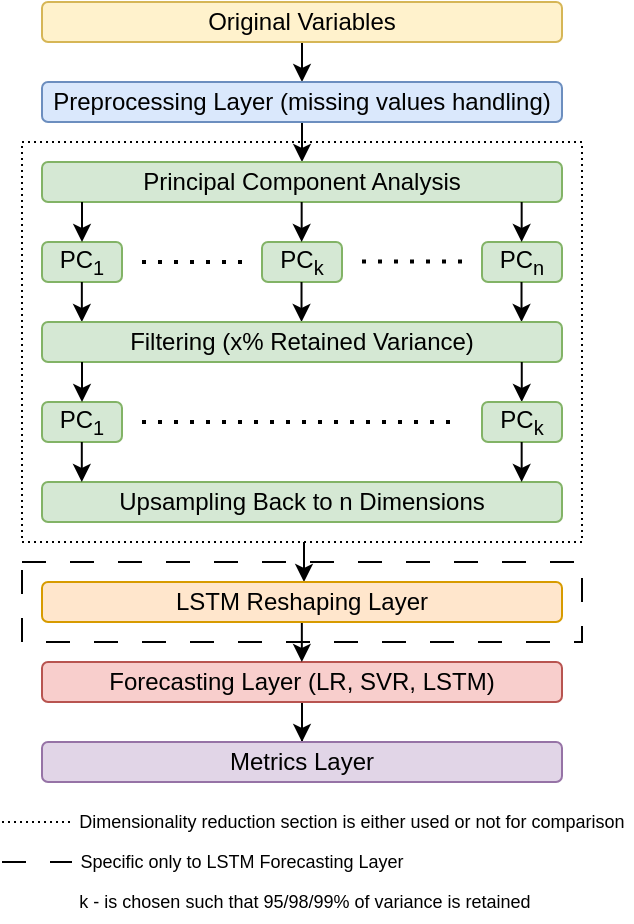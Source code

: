 <mxfile version="26.0.16">
  <diagram name="Page-1" id="6omzIt5ZalCPaTLZVX9T">
    <mxGraphModel dx="160" dy="86" grid="1" gridSize="10" guides="1" tooltips="1" connect="1" arrows="1" fold="1" page="1" pageScale="1" pageWidth="827" pageHeight="1169" math="0" shadow="0">
      <root>
        <mxCell id="0" />
        <mxCell id="1" parent="0" />
        <mxCell id="FAsdpCJdep6tZkefujxq-3" style="edgeStyle=orthogonalEdgeStyle;rounded=0;orthogonalLoop=1;jettySize=auto;html=1;exitX=0.5;exitY=1;exitDx=0;exitDy=0;entryX=0.5;entryY=0;entryDx=0;entryDy=0;" parent="1" source="FAsdpCJdep6tZkefujxq-1" target="FAsdpCJdep6tZkefujxq-2" edge="1">
          <mxGeometry relative="1" as="geometry" />
        </mxCell>
        <mxCell id="FAsdpCJdep6tZkefujxq-1" value="Original Variables" style="rounded=1;whiteSpace=wrap;html=1;fillColor=#fff2cc;strokeColor=#d6b656;" parent="1" vertex="1">
          <mxGeometry x="240" y="80" width="260" height="20" as="geometry" />
        </mxCell>
        <mxCell id="FAsdpCJdep6tZkefujxq-8" style="edgeStyle=orthogonalEdgeStyle;rounded=0;orthogonalLoop=1;jettySize=auto;html=1;exitX=0.5;exitY=1;exitDx=0;exitDy=0;entryX=0.5;entryY=0;entryDx=0;entryDy=0;" parent="1" source="FAsdpCJdep6tZkefujxq-2" target="FAsdpCJdep6tZkefujxq-6" edge="1">
          <mxGeometry relative="1" as="geometry" />
        </mxCell>
        <mxCell id="FAsdpCJdep6tZkefujxq-2" value="Preprocessing Layer (missing values handling)" style="rounded=1;whiteSpace=wrap;html=1;fillColor=#dae8fc;strokeColor=#6c8ebf;" parent="1" vertex="1">
          <mxGeometry x="240" y="120" width="260" height="20" as="geometry" />
        </mxCell>
        <mxCell id="FAsdpCJdep6tZkefujxq-6" value="Principal Component Analysis" style="rounded=1;whiteSpace=wrap;html=1;fillColor=#d5e8d4;strokeColor=#82b366;" parent="1" vertex="1">
          <mxGeometry x="240" y="160" width="260" height="20" as="geometry" />
        </mxCell>
        <mxCell id="FAsdpCJdep6tZkefujxq-9" value="&lt;p class=&quot;MsoNormal&quot;&gt;PC&lt;sub&gt;1&lt;/sub&gt;&lt;/p&gt;" style="rounded=1;whiteSpace=wrap;html=1;fillColor=#d5e8d4;strokeColor=#82b366;" parent="1" vertex="1">
          <mxGeometry x="240" y="200" width="40" height="20" as="geometry" />
        </mxCell>
        <mxCell id="FAsdpCJdep6tZkefujxq-13" value="&lt;p class=&quot;MsoNormal&quot;&gt;PC&lt;sub&gt;n&lt;/sub&gt;&lt;/p&gt;" style="rounded=1;whiteSpace=wrap;html=1;fillColor=#d5e8d4;strokeColor=#82b366;" parent="1" vertex="1">
          <mxGeometry x="460" y="200" width="40" height="20" as="geometry" />
        </mxCell>
        <mxCell id="FAsdpCJdep6tZkefujxq-16" value="&lt;p class=&quot;MsoNormal&quot;&gt;PC&lt;sub&gt;k&lt;/sub&gt;&lt;/p&gt;" style="rounded=1;whiteSpace=wrap;html=1;fillColor=#d5e8d4;strokeColor=#82b366;" parent="1" vertex="1">
          <mxGeometry x="350" y="200" width="40" height="20" as="geometry" />
        </mxCell>
        <mxCell id="FAsdpCJdep6tZkefujxq-17" value="" style="endArrow=none;dashed=1;html=1;dashPattern=1 3;strokeWidth=2;rounded=0;" parent="1" edge="1">
          <mxGeometry width="50" height="50" relative="1" as="geometry">
            <mxPoint x="290" y="210" as="sourcePoint" />
            <mxPoint x="340" y="210" as="targetPoint" />
          </mxGeometry>
        </mxCell>
        <mxCell id="FAsdpCJdep6tZkefujxq-18" value="" style="endArrow=none;dashed=1;html=1;dashPattern=1 3;strokeWidth=2;rounded=0;" parent="1" edge="1">
          <mxGeometry width="50" height="50" relative="1" as="geometry">
            <mxPoint x="400" y="209.76" as="sourcePoint" />
            <mxPoint x="450" y="209.76" as="targetPoint" />
          </mxGeometry>
        </mxCell>
        <mxCell id="FAsdpCJdep6tZkefujxq-46" style="edgeStyle=orthogonalEdgeStyle;rounded=0;orthogonalLoop=1;jettySize=auto;html=1;" parent="1" edge="1">
          <mxGeometry relative="1" as="geometry">
            <mxPoint x="371" y="350" as="sourcePoint" />
            <mxPoint x="371" y="370" as="targetPoint" />
          </mxGeometry>
        </mxCell>
        <mxCell id="FAsdpCJdep6tZkefujxq-20" value="" style="rounded=0;whiteSpace=wrap;html=1;fillColor=none;dashed=1;dashPattern=1 2;" parent="1" vertex="1">
          <mxGeometry x="230" y="150" width="280" height="200" as="geometry" />
        </mxCell>
        <mxCell id="FAsdpCJdep6tZkefujxq-23" value="" style="endArrow=classic;html=1;rounded=0;entryX=0.5;entryY=0;entryDx=0;entryDy=0;" parent="1" target="FAsdpCJdep6tZkefujxq-9" edge="1">
          <mxGeometry width="50" height="50" relative="1" as="geometry">
            <mxPoint x="260" y="180" as="sourcePoint" />
            <mxPoint x="370" y="170" as="targetPoint" />
          </mxGeometry>
        </mxCell>
        <mxCell id="FAsdpCJdep6tZkefujxq-24" value="" style="endArrow=classic;html=1;rounded=0;entryX=0.5;entryY=0;entryDx=0;entryDy=0;" parent="1" edge="1">
          <mxGeometry width="50" height="50" relative="1" as="geometry">
            <mxPoint x="369.83" y="180" as="sourcePoint" />
            <mxPoint x="369.83" y="200" as="targetPoint" />
          </mxGeometry>
        </mxCell>
        <mxCell id="FAsdpCJdep6tZkefujxq-25" value="" style="endArrow=classic;html=1;rounded=0;entryX=0.5;entryY=0;entryDx=0;entryDy=0;" parent="1" edge="1">
          <mxGeometry width="50" height="50" relative="1" as="geometry">
            <mxPoint x="479.83" y="180" as="sourcePoint" />
            <mxPoint x="479.83" y="200" as="targetPoint" />
          </mxGeometry>
        </mxCell>
        <mxCell id="FAsdpCJdep6tZkefujxq-31" value="" style="endArrow=classic;html=1;rounded=0;entryX=0.5;entryY=0;entryDx=0;entryDy=0;" parent="1" edge="1">
          <mxGeometry width="50" height="50" relative="1" as="geometry">
            <mxPoint x="259.92" y="220" as="sourcePoint" />
            <mxPoint x="259.92" y="240" as="targetPoint" />
          </mxGeometry>
        </mxCell>
        <mxCell id="FAsdpCJdep6tZkefujxq-32" value="" style="endArrow=classic;html=1;rounded=0;entryX=0.5;entryY=0;entryDx=0;entryDy=0;" parent="1" edge="1">
          <mxGeometry width="50" height="50" relative="1" as="geometry">
            <mxPoint x="369.76" y="220" as="sourcePoint" />
            <mxPoint x="369.76" y="240" as="targetPoint" />
          </mxGeometry>
        </mxCell>
        <mxCell id="FAsdpCJdep6tZkefujxq-33" value="" style="endArrow=classic;html=1;rounded=0;entryX=0.5;entryY=0;entryDx=0;entryDy=0;" parent="1" edge="1">
          <mxGeometry width="50" height="50" relative="1" as="geometry">
            <mxPoint x="479.76" y="220" as="sourcePoint" />
            <mxPoint x="479.76" y="240" as="targetPoint" />
          </mxGeometry>
        </mxCell>
        <mxCell id="FAsdpCJdep6tZkefujxq-35" value="Filtering (x% Retained Variance)" style="rounded=1;whiteSpace=wrap;html=1;fillColor=#d5e8d4;strokeColor=#82b366;" parent="1" vertex="1">
          <mxGeometry x="240" y="240" width="260" height="20" as="geometry" />
        </mxCell>
        <mxCell id="FAsdpCJdep6tZkefujxq-36" value="" style="endArrow=classic;html=1;rounded=0;entryX=0.5;entryY=0;entryDx=0;entryDy=0;" parent="1" edge="1">
          <mxGeometry width="50" height="50" relative="1" as="geometry">
            <mxPoint x="479.88" y="260" as="sourcePoint" />
            <mxPoint x="479.88" y="280" as="targetPoint" />
          </mxGeometry>
        </mxCell>
        <mxCell id="FAsdpCJdep6tZkefujxq-37" value="&lt;p class=&quot;MsoNormal&quot;&gt;PC&lt;sub&gt;k&lt;/sub&gt;&lt;/p&gt;" style="rounded=1;whiteSpace=wrap;html=1;fillColor=#d5e8d4;strokeColor=#82b366;" parent="1" vertex="1">
          <mxGeometry x="460" y="280" width="40" height="20" as="geometry" />
        </mxCell>
        <mxCell id="FAsdpCJdep6tZkefujxq-38" value="" style="endArrow=none;dashed=1;html=1;dashPattern=1 3;strokeWidth=2;rounded=0;" parent="1" edge="1">
          <mxGeometry width="50" height="50" relative="1" as="geometry">
            <mxPoint x="290" y="290" as="sourcePoint" />
            <mxPoint x="450" y="290" as="targetPoint" />
          </mxGeometry>
        </mxCell>
        <mxCell id="FAsdpCJdep6tZkefujxq-39" value="&lt;p class=&quot;MsoNormal&quot;&gt;PC&lt;sub&gt;1&lt;/sub&gt;&lt;/p&gt;" style="rounded=1;whiteSpace=wrap;html=1;fillColor=#d5e8d4;strokeColor=#82b366;" parent="1" vertex="1">
          <mxGeometry x="240" y="280" width="40" height="20" as="geometry" />
        </mxCell>
        <mxCell id="FAsdpCJdep6tZkefujxq-40" value="" style="endArrow=classic;html=1;rounded=0;entryX=0.5;entryY=0;entryDx=0;entryDy=0;" parent="1" target="FAsdpCJdep6tZkefujxq-39" edge="1">
          <mxGeometry width="50" height="50" relative="1" as="geometry">
            <mxPoint x="260" y="260" as="sourcePoint" />
            <mxPoint x="370" y="250" as="targetPoint" />
          </mxGeometry>
        </mxCell>
        <mxCell id="FAsdpCJdep6tZkefujxq-44" style="edgeStyle=orthogonalEdgeStyle;rounded=0;orthogonalLoop=1;jettySize=auto;html=1;" parent="1" source="FAsdpCJdep6tZkefujxq-41" target="FAsdpCJdep6tZkefujxq-43" edge="1">
          <mxGeometry relative="1" as="geometry" />
        </mxCell>
        <mxCell id="FAsdpCJdep6tZkefujxq-41" value="Forecasting Layer (LR, SVR, LSTM)" style="rounded=1;whiteSpace=wrap;html=1;fillColor=#f8cecc;strokeColor=#b85450;" parent="1" vertex="1">
          <mxGeometry x="240" y="410" width="260" height="20" as="geometry" />
        </mxCell>
        <mxCell id="FAsdpCJdep6tZkefujxq-42" style="edgeStyle=orthogonalEdgeStyle;rounded=0;orthogonalLoop=1;jettySize=auto;html=1;exitX=0.5;exitY=1;exitDx=0;exitDy=0;entryX=0.5;entryY=0;entryDx=0;entryDy=0;" parent="1" edge="1">
          <mxGeometry relative="1" as="geometry">
            <mxPoint x="369.92" y="390" as="sourcePoint" />
            <mxPoint x="369.92" y="410" as="targetPoint" />
          </mxGeometry>
        </mxCell>
        <mxCell id="FAsdpCJdep6tZkefujxq-43" value="Metrics Layer" style="rounded=1;whiteSpace=wrap;html=1;fillColor=#e1d5e7;strokeColor=#9673a6;" parent="1" vertex="1">
          <mxGeometry x="240" y="450" width="260" height="20" as="geometry" />
        </mxCell>
        <mxCell id="FAsdpCJdep6tZkefujxq-45" value="LSTM Reshaping Layer" style="rounded=1;whiteSpace=wrap;html=1;fillColor=#ffe6cc;strokeColor=#d79b00;" parent="1" vertex="1">
          <mxGeometry x="240" y="370" width="260" height="20" as="geometry" />
        </mxCell>
        <mxCell id="FAsdpCJdep6tZkefujxq-48" value="" style="rounded=0;whiteSpace=wrap;html=1;fillColor=none;dashed=1;dashPattern=12 12;" parent="1" vertex="1">
          <mxGeometry x="230" y="360" width="280" height="40" as="geometry" />
        </mxCell>
        <mxCell id="FAsdpCJdep6tZkefujxq-49" value="" style="endArrow=none;html=1;rounded=0;dashed=1;dashPattern=1 2;" parent="1" edge="1">
          <mxGeometry width="50" height="50" relative="1" as="geometry">
            <mxPoint x="220" y="490" as="sourcePoint" />
            <mxPoint x="255" y="490" as="targetPoint" />
          </mxGeometry>
        </mxCell>
        <mxCell id="FAsdpCJdep6tZkefujxq-50" value="" style="endArrow=none;html=1;rounded=0;dashed=1;dashPattern=12 12;" parent="1" edge="1">
          <mxGeometry width="50" height="50" relative="1" as="geometry">
            <mxPoint x="220" y="510" as="sourcePoint" />
            <mxPoint x="255" y="510" as="targetPoint" />
          </mxGeometry>
        </mxCell>
        <mxCell id="FAsdpCJdep6tZkefujxq-52" value="Dimensionality reduction section is either used or not for comparison" style="text;html=1;align=center;verticalAlign=middle;whiteSpace=wrap;rounded=0;fontSize=9;" parent="1" vertex="1">
          <mxGeometry x="255" y="480" width="280" height="20" as="geometry" />
        </mxCell>
        <mxCell id="FAsdpCJdep6tZkefujxq-53" value="Specific only to LSTM Forecasting Layer" style="text;html=1;align=center;verticalAlign=middle;whiteSpace=wrap;rounded=0;fontSize=9;" parent="1" vertex="1">
          <mxGeometry x="255" y="500" width="170" height="20" as="geometry" />
        </mxCell>
        <mxCell id="FAsdpCJdep6tZkefujxq-55" value="k - is chosen such that 95/98/99% of variance is retained" style="text;html=1;align=center;verticalAlign=middle;whiteSpace=wrap;rounded=0;fontSize=9;" parent="1" vertex="1">
          <mxGeometry x="255" y="520" width="232.5" height="20" as="geometry" />
        </mxCell>
        <mxCell id="ZF3ZKj7qIZS5pELLs1aq-1" value="Upsampling Back to n Dimensions" style="rounded=1;whiteSpace=wrap;html=1;fillColor=#d5e8d4;strokeColor=#82b366;" vertex="1" parent="1">
          <mxGeometry x="240" y="320" width="260" height="20" as="geometry" />
        </mxCell>
        <mxCell id="ZF3ZKj7qIZS5pELLs1aq-7" value="" style="endArrow=classic;html=1;rounded=0;entryX=0.5;entryY=0;entryDx=0;entryDy=0;" edge="1" parent="1">
          <mxGeometry width="50" height="50" relative="1" as="geometry">
            <mxPoint x="259.9" y="300" as="sourcePoint" />
            <mxPoint x="259.9" y="320" as="targetPoint" />
          </mxGeometry>
        </mxCell>
        <mxCell id="ZF3ZKj7qIZS5pELLs1aq-8" value="" style="endArrow=classic;html=1;rounded=0;entryX=0.5;entryY=0;entryDx=0;entryDy=0;" edge="1" parent="1">
          <mxGeometry width="50" height="50" relative="1" as="geometry">
            <mxPoint x="479.83" y="300" as="sourcePoint" />
            <mxPoint x="479.83" y="320" as="targetPoint" />
          </mxGeometry>
        </mxCell>
      </root>
    </mxGraphModel>
  </diagram>
</mxfile>
